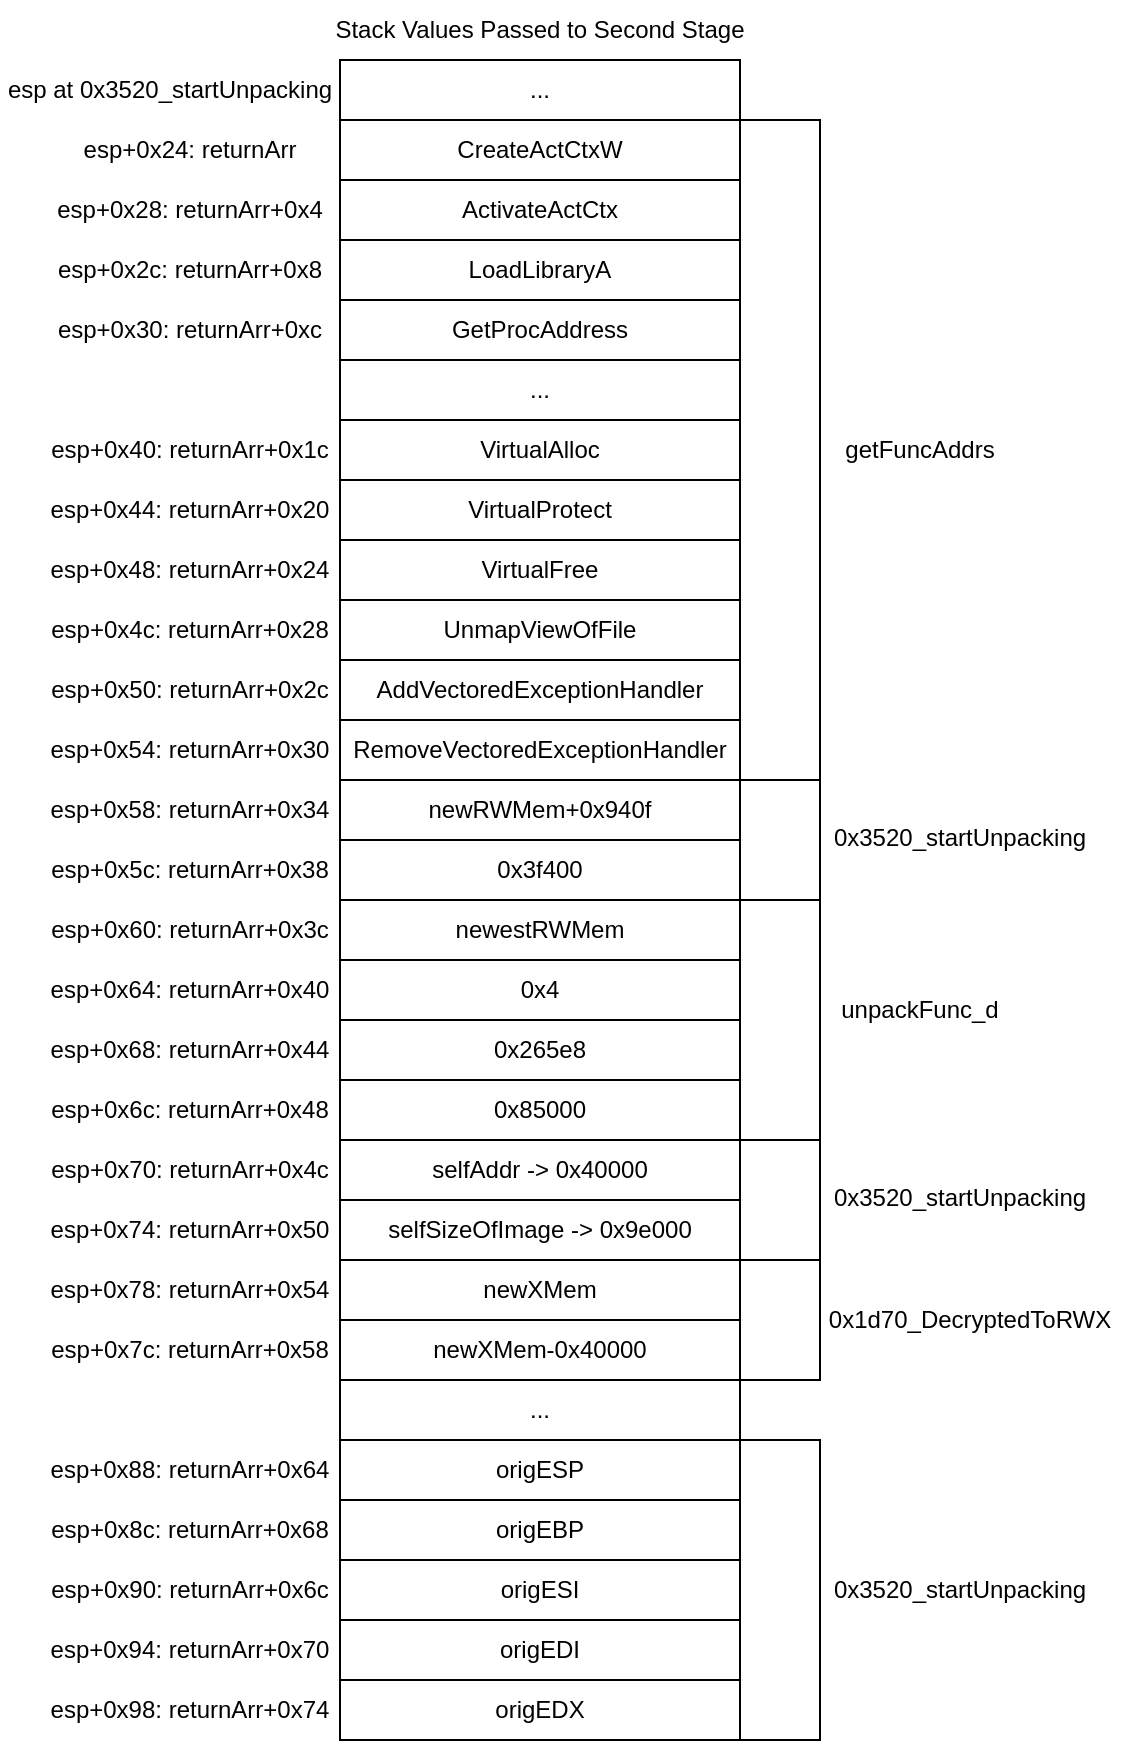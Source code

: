 <mxfile version="22.1.7" type="onedrive">
  <diagram name="Page-1" id="iaWcJhKdrhirkMaxKd2l">
    <mxGraphModel grid="1" page="1" gridSize="10" guides="1" tooltips="1" connect="1" arrows="1" fold="1" pageScale="1" pageWidth="827" pageHeight="1169" math="0" shadow="0">
      <root>
        <mxCell id="0" />
        <mxCell id="1" parent="0" />
        <mxCell id="u9x8mNRvWzQb5hRQIPFC-63" value="Stack Values Passed to Second Stage" style="text;html=1;strokeColor=none;fillColor=none;align=center;verticalAlign=middle;whiteSpace=wrap;rounded=0;" vertex="1" parent="1">
          <mxGeometry x="325" y="280" width="210" height="30" as="geometry" />
        </mxCell>
        <mxCell id="u9x8mNRvWzQb5hRQIPFC-64" value="esp at 0x3520_startUnpacking" style="text;html=1;strokeColor=none;fillColor=none;align=center;verticalAlign=middle;whiteSpace=wrap;rounded=0;" vertex="1" parent="1">
          <mxGeometry x="160" y="310" width="170" height="30" as="geometry" />
        </mxCell>
        <mxCell id="u9x8mNRvWzQb5hRQIPFC-66" value="esp+0x24: returnArr" style="text;html=1;strokeColor=none;fillColor=none;align=center;verticalAlign=middle;whiteSpace=wrap;rounded=0;" vertex="1" parent="1">
          <mxGeometry x="180" y="340" width="150" height="30" as="geometry" />
        </mxCell>
        <mxCell id="u9x8mNRvWzQb5hRQIPFC-81" value="esp+0x28: returnArr+0x4" style="text;html=1;strokeColor=none;fillColor=none;align=center;verticalAlign=middle;whiteSpace=wrap;rounded=0;" vertex="1" parent="1">
          <mxGeometry x="180" y="370" width="150" height="30" as="geometry" />
        </mxCell>
        <mxCell id="u9x8mNRvWzQb5hRQIPFC-92" value="" style="group" connectable="0" vertex="1" parent="1">
          <mxGeometry x="330" y="310" width="200" height="390" as="geometry" />
        </mxCell>
        <mxCell id="u9x8mNRvWzQb5hRQIPFC-61" value="..." style="rounded=0;whiteSpace=wrap;html=1;container=0;" vertex="1" parent="u9x8mNRvWzQb5hRQIPFC-92">
          <mxGeometry width="200" height="30" as="geometry" />
        </mxCell>
        <mxCell id="u9x8mNRvWzQb5hRQIPFC-70" value="CreateActCtxW" style="rounded=0;whiteSpace=wrap;html=1;container=0;" vertex="1" parent="u9x8mNRvWzQb5hRQIPFC-92">
          <mxGeometry y="30" width="200" height="30" as="geometry" />
        </mxCell>
        <mxCell id="u9x8mNRvWzQb5hRQIPFC-71" value="ActivateActCtx" style="rounded=0;whiteSpace=wrap;html=1;container=0;" vertex="1" parent="u9x8mNRvWzQb5hRQIPFC-92">
          <mxGeometry y="60" width="200" height="30" as="geometry" />
        </mxCell>
        <mxCell id="u9x8mNRvWzQb5hRQIPFC-72" value="LoadLibraryA" style="rounded=0;whiteSpace=wrap;html=1;container=0;" vertex="1" parent="u9x8mNRvWzQb5hRQIPFC-92">
          <mxGeometry y="90" width="200" height="30" as="geometry" />
        </mxCell>
        <mxCell id="u9x8mNRvWzQb5hRQIPFC-73" value="GetProcAddress" style="rounded=0;whiteSpace=wrap;html=1;container=0;" vertex="1" parent="u9x8mNRvWzQb5hRQIPFC-92">
          <mxGeometry y="120" width="200" height="30" as="geometry" />
        </mxCell>
        <mxCell id="u9x8mNRvWzQb5hRQIPFC-74" value="..." style="rounded=0;whiteSpace=wrap;html=1;container=0;" vertex="1" parent="u9x8mNRvWzQb5hRQIPFC-92">
          <mxGeometry y="150" width="200" height="30" as="geometry" />
        </mxCell>
        <mxCell id="u9x8mNRvWzQb5hRQIPFC-75" value="VirtualAlloc" style="rounded=0;whiteSpace=wrap;html=1;container=0;" vertex="1" parent="u9x8mNRvWzQb5hRQIPFC-92">
          <mxGeometry y="180" width="200" height="30" as="geometry" />
        </mxCell>
        <mxCell id="u9x8mNRvWzQb5hRQIPFC-76" value="VirtualProtect" style="rounded=0;whiteSpace=wrap;html=1;container=0;" vertex="1" parent="u9x8mNRvWzQb5hRQIPFC-92">
          <mxGeometry y="210" width="200" height="30" as="geometry" />
        </mxCell>
        <mxCell id="u9x8mNRvWzQb5hRQIPFC-77" value="VirtualFree" style="rounded=0;whiteSpace=wrap;html=1;container=0;" vertex="1" parent="u9x8mNRvWzQb5hRQIPFC-92">
          <mxGeometry y="240" width="200" height="30" as="geometry" />
        </mxCell>
        <mxCell id="u9x8mNRvWzQb5hRQIPFC-78" value="UnmapViewOfFile" style="rounded=0;whiteSpace=wrap;html=1;container=0;" vertex="1" parent="u9x8mNRvWzQb5hRQIPFC-92">
          <mxGeometry y="270" width="200" height="30" as="geometry" />
        </mxCell>
        <mxCell id="u9x8mNRvWzQb5hRQIPFC-79" value="AddVectoredExceptionHandler" style="rounded=0;whiteSpace=wrap;html=1;container=0;" vertex="1" parent="u9x8mNRvWzQb5hRQIPFC-92">
          <mxGeometry y="300" width="200" height="30" as="geometry" />
        </mxCell>
        <mxCell id="u9x8mNRvWzQb5hRQIPFC-80" value="newRWMem+0x940f" style="rounded=0;whiteSpace=wrap;html=1;container=0;" vertex="1" parent="u9x8mNRvWzQb5hRQIPFC-92">
          <mxGeometry y="360" width="200" height="30" as="geometry" />
        </mxCell>
        <mxCell id="u9x8mNRvWzQb5hRQIPFC-91" value="RemoveVectoredExceptionHandler" style="rounded=0;whiteSpace=wrap;html=1;container=0;" vertex="1" parent="u9x8mNRvWzQb5hRQIPFC-92">
          <mxGeometry y="330" width="200" height="30" as="geometry" />
        </mxCell>
        <mxCell id="u3bMeMRoNaG4OSO7ZZ6b-1" value="" style="endArrow=none;html=1;rounded=0;exitX=1;exitY=0;exitDx=0;exitDy=0;entryX=1;entryY=1;entryDx=0;entryDy=0;edgeStyle=orthogonalEdgeStyle;" edge="1" parent="u9x8mNRvWzQb5hRQIPFC-92" source="u9x8mNRvWzQb5hRQIPFC-70" target="u9x8mNRvWzQb5hRQIPFC-91">
          <mxGeometry width="50" height="50" relative="1" as="geometry">
            <mxPoint x="60" y="260" as="sourcePoint" />
            <mxPoint x="110" y="210" as="targetPoint" />
            <Array as="points">
              <mxPoint x="240" y="30" />
              <mxPoint x="240" y="360" />
            </Array>
          </mxGeometry>
        </mxCell>
        <mxCell id="u9x8mNRvWzQb5hRQIPFC-94" value="0x3f400" style="rounded=0;whiteSpace=wrap;html=1;container=0;" vertex="1" parent="1">
          <mxGeometry x="330" y="700" width="200" height="30" as="geometry" />
        </mxCell>
        <mxCell id="u9x8mNRvWzQb5hRQIPFC-95" value="0x4" style="rounded=0;whiteSpace=wrap;html=1;container=0;" vertex="1" parent="1">
          <mxGeometry x="330" y="760" width="200" height="30" as="geometry" />
        </mxCell>
        <mxCell id="u9x8mNRvWzQb5hRQIPFC-96" value="0x265e8" style="rounded=0;whiteSpace=wrap;html=1;container=0;" vertex="1" parent="1">
          <mxGeometry x="330" y="790" width="200" height="30" as="geometry" />
        </mxCell>
        <mxCell id="u9x8mNRvWzQb5hRQIPFC-97" value="0x85000" style="rounded=0;whiteSpace=wrap;html=1;container=0;" vertex="1" parent="1">
          <mxGeometry x="330" y="820" width="200" height="30" as="geometry" />
        </mxCell>
        <mxCell id="u9x8mNRvWzQb5hRQIPFC-98" value="..." style="rounded=0;whiteSpace=wrap;html=1;container=0;" vertex="1" parent="1">
          <mxGeometry x="330" y="970" width="200" height="30" as="geometry" />
        </mxCell>
        <mxCell id="u9x8mNRvWzQb5hRQIPFC-102" value="esp+0x2c: returnArr+0x8" style="text;html=1;strokeColor=none;fillColor=none;align=center;verticalAlign=middle;whiteSpace=wrap;rounded=0;" vertex="1" parent="1">
          <mxGeometry x="180" y="400" width="150" height="30" as="geometry" />
        </mxCell>
        <mxCell id="u9x8mNRvWzQb5hRQIPFC-103" value="esp+0x30: returnArr+0xc" style="text;html=1;strokeColor=none;fillColor=none;align=center;verticalAlign=middle;whiteSpace=wrap;rounded=0;" vertex="1" parent="1">
          <mxGeometry x="180" y="430" width="150" height="30" as="geometry" />
        </mxCell>
        <mxCell id="u9x8mNRvWzQb5hRQIPFC-105" value="esp+0x40: returnArr+0x1c" style="text;html=1;strokeColor=none;fillColor=none;align=center;verticalAlign=middle;whiteSpace=wrap;rounded=0;" vertex="1" parent="1">
          <mxGeometry x="180" y="490" width="150" height="30" as="geometry" />
        </mxCell>
        <mxCell id="u9x8mNRvWzQb5hRQIPFC-107" value="esp+0x44: returnArr+0x20" style="text;html=1;strokeColor=none;fillColor=none;align=center;verticalAlign=middle;whiteSpace=wrap;rounded=0;" vertex="1" parent="1">
          <mxGeometry x="180" y="520" width="150" height="30" as="geometry" />
        </mxCell>
        <mxCell id="u9x8mNRvWzQb5hRQIPFC-109" value="esp+0x48: returnArr+0x24" style="text;html=1;strokeColor=none;fillColor=none;align=center;verticalAlign=middle;whiteSpace=wrap;rounded=0;" vertex="1" parent="1">
          <mxGeometry x="180" y="550" width="150" height="30" as="geometry" />
        </mxCell>
        <mxCell id="u9x8mNRvWzQb5hRQIPFC-110" value="esp+0x4c: returnArr+0x28" style="text;html=1;strokeColor=none;fillColor=none;align=center;verticalAlign=middle;whiteSpace=wrap;rounded=0;" vertex="1" parent="1">
          <mxGeometry x="180" y="580" width="150" height="30" as="geometry" />
        </mxCell>
        <mxCell id="u9x8mNRvWzQb5hRQIPFC-117" value="esp+0x50: returnArr+0x2c" style="text;html=1;strokeColor=none;fillColor=none;align=center;verticalAlign=middle;whiteSpace=wrap;rounded=0;" vertex="1" parent="1">
          <mxGeometry x="180" y="610" width="150" height="30" as="geometry" />
        </mxCell>
        <mxCell id="u9x8mNRvWzQb5hRQIPFC-118" value="esp+0x54: returnArr+0x30" style="text;html=1;strokeColor=none;fillColor=none;align=center;verticalAlign=middle;whiteSpace=wrap;rounded=0;" vertex="1" parent="1">
          <mxGeometry x="180" y="640" width="150" height="30" as="geometry" />
        </mxCell>
        <mxCell id="u9x8mNRvWzQb5hRQIPFC-119" value="esp+0x58: returnArr+0x34" style="text;html=1;strokeColor=none;fillColor=none;align=center;verticalAlign=middle;whiteSpace=wrap;rounded=0;" vertex="1" parent="1">
          <mxGeometry x="180" y="670" width="150" height="30" as="geometry" />
        </mxCell>
        <mxCell id="u9x8mNRvWzQb5hRQIPFC-120" value="esp+0x5c: returnArr+0x38" style="text;html=1;strokeColor=none;fillColor=none;align=center;verticalAlign=middle;whiteSpace=wrap;rounded=0;" vertex="1" parent="1">
          <mxGeometry x="180" y="700" width="150" height="30" as="geometry" />
        </mxCell>
        <mxCell id="u9x8mNRvWzQb5hRQIPFC-121" value="esp+0x60: returnArr+0x3c" style="text;html=1;strokeColor=none;fillColor=none;align=center;verticalAlign=middle;whiteSpace=wrap;rounded=0;" vertex="1" parent="1">
          <mxGeometry x="180" y="730" width="150" height="30" as="geometry" />
        </mxCell>
        <mxCell id="u9x8mNRvWzQb5hRQIPFC-122" value="esp+0x64: returnArr+0x40" style="text;html=1;strokeColor=none;fillColor=none;align=center;verticalAlign=middle;whiteSpace=wrap;rounded=0;" vertex="1" parent="1">
          <mxGeometry x="180" y="760" width="150" height="30" as="geometry" />
        </mxCell>
        <mxCell id="u9x8mNRvWzQb5hRQIPFC-123" value="esp+0x68: returnArr+0x44" style="text;html=1;strokeColor=none;fillColor=none;align=center;verticalAlign=middle;whiteSpace=wrap;rounded=0;" vertex="1" parent="1">
          <mxGeometry x="180" y="790" width="150" height="30" as="geometry" />
        </mxCell>
        <mxCell id="u9x8mNRvWzQb5hRQIPFC-124" value="esp+0x6c: returnArr+0x48" style="text;html=1;strokeColor=none;fillColor=none;align=center;verticalAlign=middle;whiteSpace=wrap;rounded=0;" vertex="1" parent="1">
          <mxGeometry x="180" y="820" width="150" height="30" as="geometry" />
        </mxCell>
        <mxCell id="u9x8mNRvWzQb5hRQIPFC-125" value="newestRWMem" style="rounded=0;whiteSpace=wrap;html=1;container=0;" vertex="1" parent="1">
          <mxGeometry x="330" y="730" width="200" height="30" as="geometry" />
        </mxCell>
        <mxCell id="u9x8mNRvWzQb5hRQIPFC-126" value="selfAddr -&amp;gt; 0x40000" style="rounded=0;whiteSpace=wrap;html=1;container=0;" vertex="1" parent="1">
          <mxGeometry x="330" y="850" width="200" height="30" as="geometry" />
        </mxCell>
        <mxCell id="u9x8mNRvWzQb5hRQIPFC-127" value="selfSizeOfImage -&amp;gt; 0x9e000" style="rounded=0;whiteSpace=wrap;html=1;container=0;" vertex="1" parent="1">
          <mxGeometry x="330" y="880" width="200" height="30" as="geometry" />
        </mxCell>
        <mxCell id="u9x8mNRvWzQb5hRQIPFC-128" value="esp+0x70: returnArr+0x4c" style="text;html=1;strokeColor=none;fillColor=none;align=center;verticalAlign=middle;whiteSpace=wrap;rounded=0;" vertex="1" parent="1">
          <mxGeometry x="180" y="850" width="150" height="30" as="geometry" />
        </mxCell>
        <mxCell id="u9x8mNRvWzQb5hRQIPFC-129" value="esp+0x74: returnArr+0x50" style="text;html=1;strokeColor=none;fillColor=none;align=center;verticalAlign=middle;whiteSpace=wrap;rounded=0;" vertex="1" parent="1">
          <mxGeometry x="180" y="880" width="150" height="30" as="geometry" />
        </mxCell>
        <mxCell id="u9x8mNRvWzQb5hRQIPFC-134" value="newXMem" style="rounded=0;whiteSpace=wrap;html=1;container=0;" vertex="1" parent="1">
          <mxGeometry x="330" y="910" width="200" height="30" as="geometry" />
        </mxCell>
        <mxCell id="u9x8mNRvWzQb5hRQIPFC-135" value="newXMem-0x40000" style="rounded=0;whiteSpace=wrap;html=1;container=0;" vertex="1" parent="1">
          <mxGeometry x="330" y="940" width="200" height="30" as="geometry" />
        </mxCell>
        <mxCell id="u9x8mNRvWzQb5hRQIPFC-136" value="esp+0x78: returnArr+0x54" style="text;html=1;strokeColor=none;fillColor=none;align=center;verticalAlign=middle;whiteSpace=wrap;rounded=0;" vertex="1" parent="1">
          <mxGeometry x="180" y="910" width="150" height="30" as="geometry" />
        </mxCell>
        <mxCell id="u9x8mNRvWzQb5hRQIPFC-137" value="esp+0x7c: returnArr+0x58" style="text;html=1;strokeColor=none;fillColor=none;align=center;verticalAlign=middle;whiteSpace=wrap;rounded=0;" vertex="1" parent="1">
          <mxGeometry x="180" y="940" width="150" height="30" as="geometry" />
        </mxCell>
        <mxCell id="u9x8mNRvWzQb5hRQIPFC-146" value="origESP" style="rounded=0;whiteSpace=wrap;html=1;container=0;" vertex="1" parent="1">
          <mxGeometry x="330" y="1000" width="200" height="30" as="geometry" />
        </mxCell>
        <mxCell id="u9x8mNRvWzQb5hRQIPFC-147" value="origEBP" style="rounded=0;whiteSpace=wrap;html=1;container=0;" vertex="1" parent="1">
          <mxGeometry x="330" y="1030" width="200" height="30" as="geometry" />
        </mxCell>
        <mxCell id="u9x8mNRvWzQb5hRQIPFC-148" value="esp+0x88: returnArr+0x64" style="text;html=1;strokeColor=none;fillColor=none;align=center;verticalAlign=middle;whiteSpace=wrap;rounded=0;" vertex="1" parent="1">
          <mxGeometry x="180" y="1000" width="150" height="30" as="geometry" />
        </mxCell>
        <mxCell id="u9x8mNRvWzQb5hRQIPFC-149" value="esp+0x8c: returnArr+0x68" style="text;html=1;strokeColor=none;fillColor=none;align=center;verticalAlign=middle;whiteSpace=wrap;rounded=0;" vertex="1" parent="1">
          <mxGeometry x="180" y="1030" width="150" height="30" as="geometry" />
        </mxCell>
        <mxCell id="u9x8mNRvWzQb5hRQIPFC-150" value="origESI" style="rounded=0;whiteSpace=wrap;html=1;container=0;" vertex="1" parent="1">
          <mxGeometry x="330" y="1060" width="200" height="30" as="geometry" />
        </mxCell>
        <mxCell id="u9x8mNRvWzQb5hRQIPFC-151" value="origEDI" style="rounded=0;whiteSpace=wrap;html=1;container=0;" vertex="1" parent="1">
          <mxGeometry x="330" y="1090" width="200" height="30" as="geometry" />
        </mxCell>
        <mxCell id="u9x8mNRvWzQb5hRQIPFC-152" value="esp+0x90: returnArr+0x6c" style="text;html=1;strokeColor=none;fillColor=none;align=center;verticalAlign=middle;whiteSpace=wrap;rounded=0;" vertex="1" parent="1">
          <mxGeometry x="180" y="1060" width="150" height="30" as="geometry" />
        </mxCell>
        <mxCell id="u9x8mNRvWzQb5hRQIPFC-153" value="esp+0x94: returnArr+0x70" style="text;html=1;strokeColor=none;fillColor=none;align=center;verticalAlign=middle;whiteSpace=wrap;rounded=0;" vertex="1" parent="1">
          <mxGeometry x="180" y="1090" width="150" height="30" as="geometry" />
        </mxCell>
        <mxCell id="u9x8mNRvWzQb5hRQIPFC-154" value="origEDX" style="rounded=0;whiteSpace=wrap;html=1;container=0;" vertex="1" parent="1">
          <mxGeometry x="330" y="1120" width="200" height="30" as="geometry" />
        </mxCell>
        <mxCell id="u9x8mNRvWzQb5hRQIPFC-155" value="esp+0x98: returnArr+0x74" style="text;html=1;strokeColor=none;fillColor=none;align=center;verticalAlign=middle;whiteSpace=wrap;rounded=0;" vertex="1" parent="1">
          <mxGeometry x="180" y="1120" width="150" height="30" as="geometry" />
        </mxCell>
        <mxCell id="u9x8mNRvWzQb5hRQIPFC-156" value="" style="endArrow=none;html=1;rounded=0;exitX=1;exitY=0;exitDx=0;exitDy=0;entryX=1;entryY=1;entryDx=0;entryDy=0;edgeStyle=orthogonalEdgeStyle;" edge="1" parent="1" source="u9x8mNRvWzQb5hRQIPFC-134" target="u9x8mNRvWzQb5hRQIPFC-135">
          <mxGeometry width="50" height="50" relative="1" as="geometry">
            <mxPoint x="320" y="940" as="sourcePoint" />
            <mxPoint x="370" y="890" as="targetPoint" />
            <Array as="points">
              <mxPoint x="570" y="910" />
              <mxPoint x="570" y="970" />
            </Array>
          </mxGeometry>
        </mxCell>
        <mxCell id="u9x8mNRvWzQb5hRQIPFC-158" value="0x1d70_DecryptedToRWX" style="text;html=1;strokeColor=none;fillColor=none;align=center;verticalAlign=middle;whiteSpace=wrap;rounded=0;" vertex="1" parent="1">
          <mxGeometry x="570" y="930" width="150" height="20" as="geometry" />
        </mxCell>
        <mxCell id="u9x8mNRvWzQb5hRQIPFC-159" value="" style="endArrow=none;html=1;rounded=0;exitX=1;exitY=0;exitDx=0;exitDy=0;entryX=1;entryY=1;entryDx=0;entryDy=0;edgeStyle=orthogonalEdgeStyle;" edge="1" parent="1" source="u9x8mNRvWzQb5hRQIPFC-146" target="u9x8mNRvWzQb5hRQIPFC-154">
          <mxGeometry width="50" height="50" relative="1" as="geometry">
            <mxPoint x="440" y="940" as="sourcePoint" />
            <mxPoint x="490" y="890" as="targetPoint" />
            <Array as="points">
              <mxPoint x="570" y="1000" />
              <mxPoint x="570" y="1150" />
            </Array>
          </mxGeometry>
        </mxCell>
        <mxCell id="u9x8mNRvWzQb5hRQIPFC-160" value="0x3520_startUnpacking" style="text;html=1;strokeColor=none;fillColor=none;align=center;verticalAlign=middle;whiteSpace=wrap;rounded=0;" vertex="1" parent="1">
          <mxGeometry x="570" y="1060" width="140" height="30" as="geometry" />
        </mxCell>
        <mxCell id="u9x8mNRvWzQb5hRQIPFC-161" value="" style="endArrow=none;html=1;rounded=0;exitX=1;exitY=0;exitDx=0;exitDy=0;edgeStyle=orthogonalEdgeStyle;" edge="1" parent="1">
          <mxGeometry width="50" height="50" relative="1" as="geometry">
            <mxPoint x="530" y="670" as="sourcePoint" />
            <mxPoint x="530" y="730" as="targetPoint" />
            <Array as="points">
              <mxPoint x="570" y="670" />
              <mxPoint x="570" y="730" />
              <mxPoint x="530" y="730" />
            </Array>
          </mxGeometry>
        </mxCell>
        <mxCell id="u9x8mNRvWzQb5hRQIPFC-162" value="0x3520_startUnpacking" style="text;html=1;strokeColor=none;fillColor=none;align=center;verticalAlign=middle;whiteSpace=wrap;rounded=0;" vertex="1" parent="1">
          <mxGeometry x="570" y="684" width="140" height="30" as="geometry" />
        </mxCell>
        <mxCell id="u9x8mNRvWzQb5hRQIPFC-163" value="" style="endArrow=none;html=1;rounded=0;exitX=1;exitY=0;exitDx=0;exitDy=0;edgeStyle=orthogonalEdgeStyle;" edge="1" parent="1">
          <mxGeometry width="50" height="50" relative="1" as="geometry">
            <mxPoint x="530" y="850" as="sourcePoint" />
            <mxPoint x="530" y="910" as="targetPoint" />
            <Array as="points">
              <mxPoint x="570" y="850" />
              <mxPoint x="570" y="910" />
              <mxPoint x="530" y="910" />
            </Array>
          </mxGeometry>
        </mxCell>
        <mxCell id="u9x8mNRvWzQb5hRQIPFC-164" value="0x3520_startUnpacking" style="text;html=1;strokeColor=none;fillColor=none;align=center;verticalAlign=middle;whiteSpace=wrap;rounded=0;" vertex="1" parent="1">
          <mxGeometry x="570" y="864" width="140" height="30" as="geometry" />
        </mxCell>
        <mxCell id="u3bMeMRoNaG4OSO7ZZ6b-2" value="getFuncAddrs" style="text;html=1;strokeColor=none;fillColor=none;align=center;verticalAlign=middle;whiteSpace=wrap;rounded=0;" vertex="1" parent="1">
          <mxGeometry x="580" y="495" width="80" height="20" as="geometry" />
        </mxCell>
        <mxCell id="u3bMeMRoNaG4OSO7ZZ6b-3" value="" style="endArrow=none;html=1;rounded=0;exitX=1;exitY=1;exitDx=0;exitDy=0;entryX=1;entryY=1;entryDx=0;entryDy=0;edgeStyle=orthogonalEdgeStyle;" edge="1" parent="1" source="u9x8mNRvWzQb5hRQIPFC-94" target="u9x8mNRvWzQb5hRQIPFC-97">
          <mxGeometry width="50" height="50" relative="1" as="geometry">
            <mxPoint x="390" y="870" as="sourcePoint" />
            <mxPoint x="440" y="820" as="targetPoint" />
            <Array as="points">
              <mxPoint x="570" y="730" />
              <mxPoint x="570" y="850" />
            </Array>
          </mxGeometry>
        </mxCell>
        <mxCell id="u3bMeMRoNaG4OSO7ZZ6b-5" value="unpackFunc_d" style="text;html=1;strokeColor=none;fillColor=none;align=center;verticalAlign=middle;whiteSpace=wrap;rounded=0;" vertex="1" parent="1">
          <mxGeometry x="575" y="770" width="90" height="30" as="geometry" />
        </mxCell>
      </root>
    </mxGraphModel>
  </diagram>
</mxfile>
